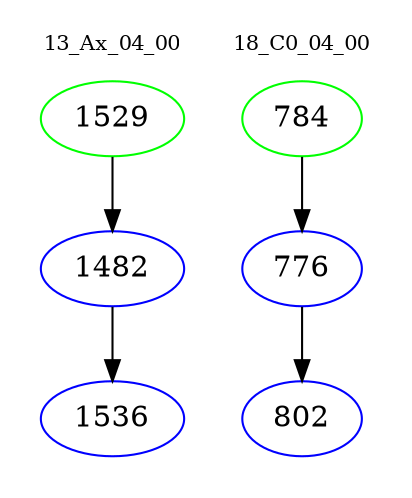 digraph{
subgraph cluster_0 {
color = white
label = "13_Ax_04_00";
fontsize=10;
T0_1529 [label="1529", color="green"]
T0_1529 -> T0_1482 [color="black"]
T0_1482 [label="1482", color="blue"]
T0_1482 -> T0_1536 [color="black"]
T0_1536 [label="1536", color="blue"]
}
subgraph cluster_1 {
color = white
label = "18_C0_04_00";
fontsize=10;
T1_784 [label="784", color="green"]
T1_784 -> T1_776 [color="black"]
T1_776 [label="776", color="blue"]
T1_776 -> T1_802 [color="black"]
T1_802 [label="802", color="blue"]
}
}
